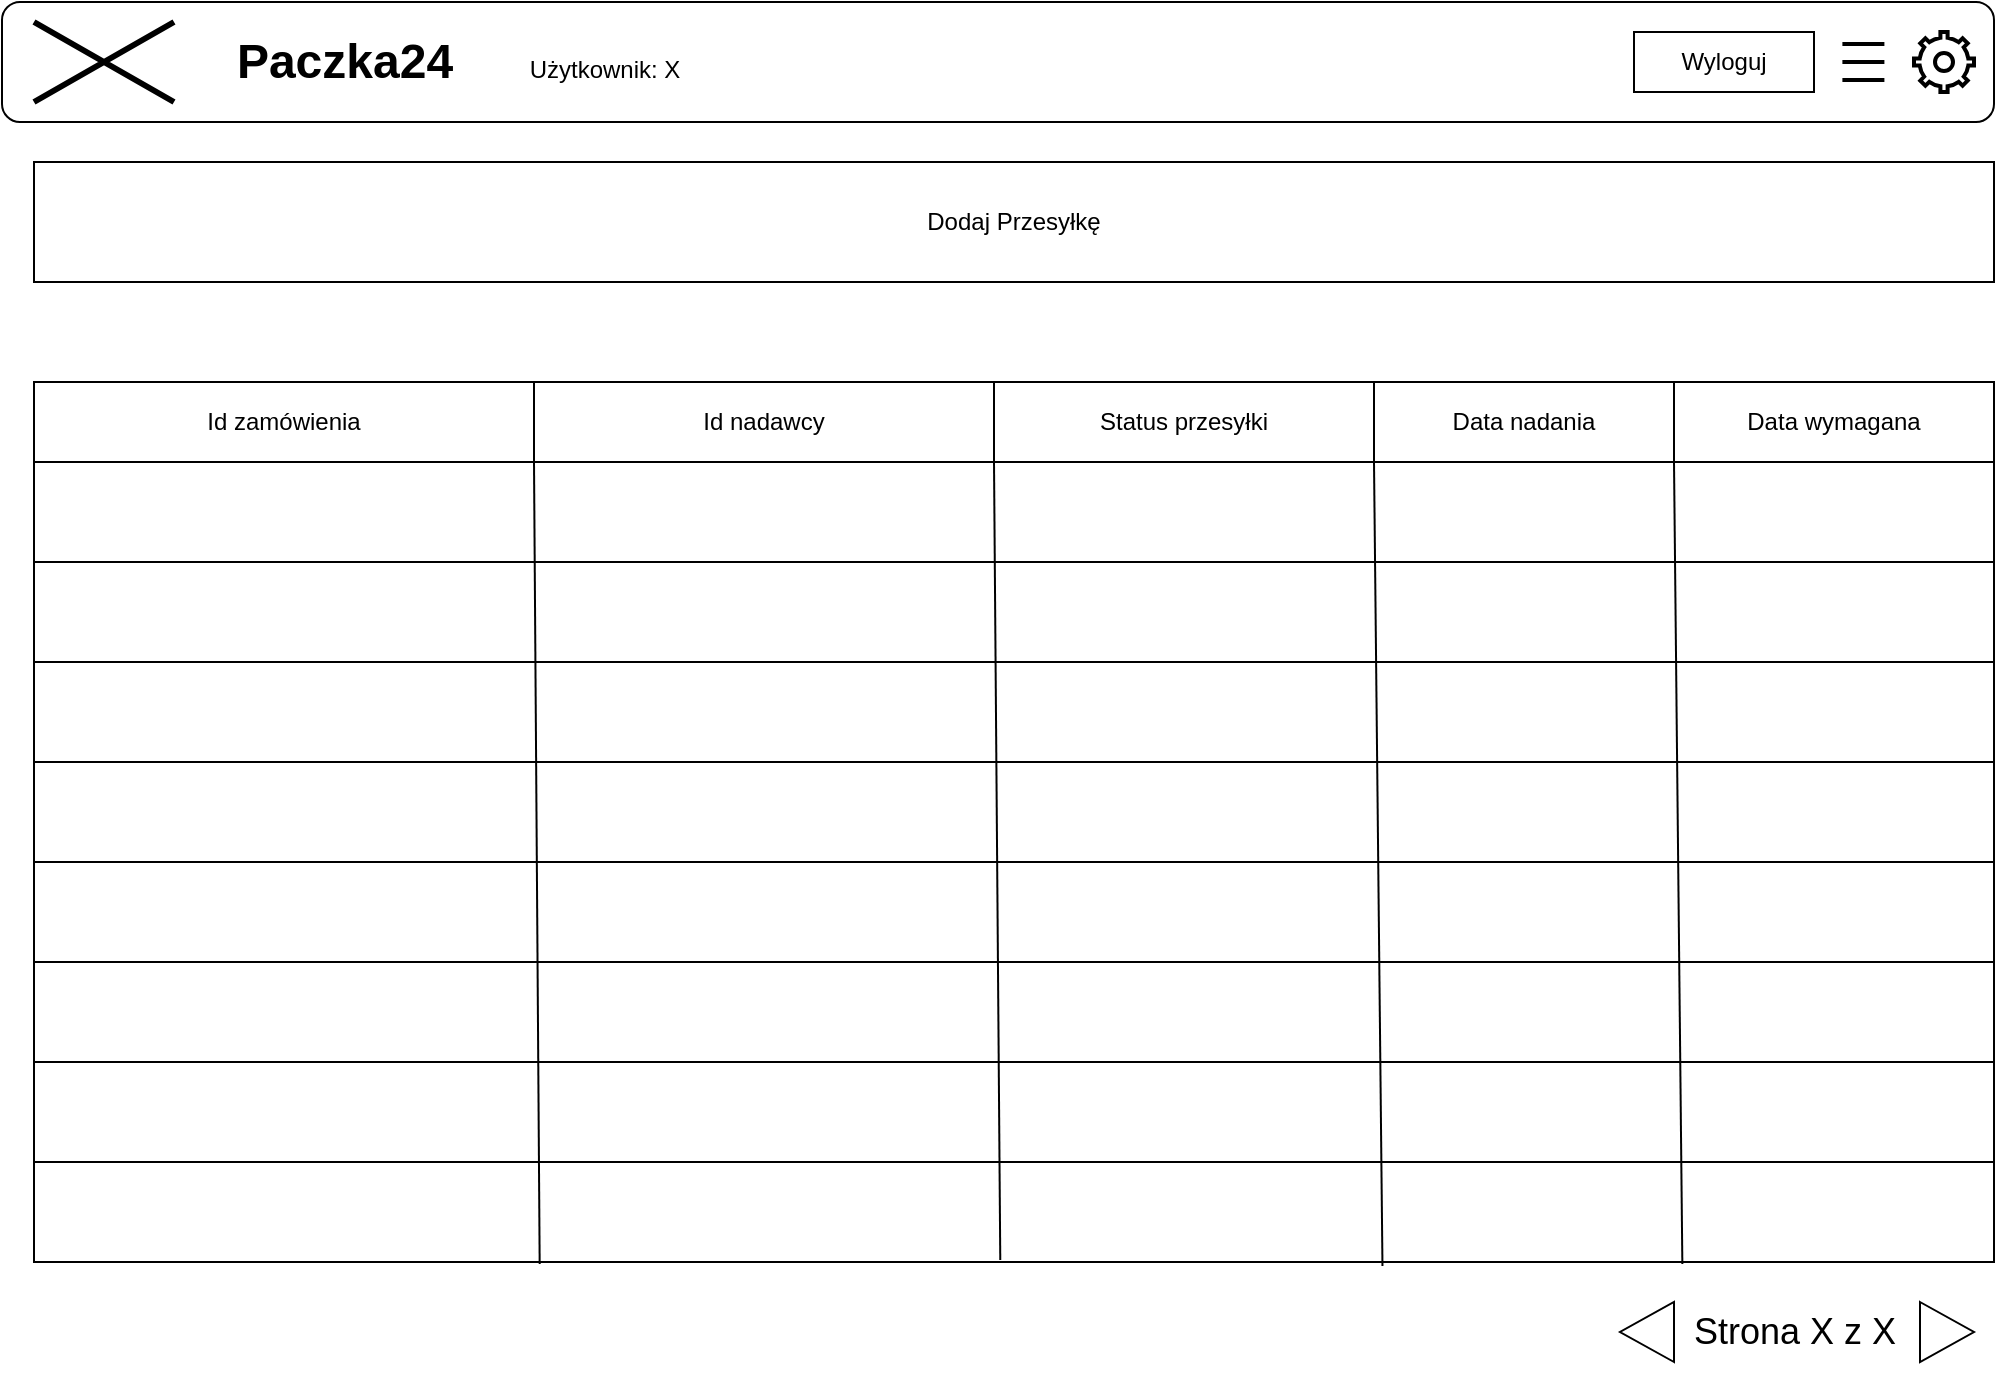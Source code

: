<mxfile version="27.0.3">
  <diagram name="Strona-1" id="an3uFhh5M49dgWedt3TN">
    <mxGraphModel dx="2022" dy="1126" grid="1" gridSize="10" guides="1" tooltips="1" connect="1" arrows="1" fold="1" page="1" pageScale="1" pageWidth="827" pageHeight="1169" math="0" shadow="0">
      <root>
        <mxCell id="0" />
        <mxCell id="1" parent="0" />
        <mxCell id="YtqjyllSpUFCj2uCaILI-1" value="" style="rounded=1;whiteSpace=wrap;html=1;" vertex="1" parent="1">
          <mxGeometry x="4" width="996" height="60" as="geometry" />
        </mxCell>
        <mxCell id="YtqjyllSpUFCj2uCaILI-2" value="" style="shape=umlDestroy;whiteSpace=wrap;html=1;strokeWidth=3;targetShapes=umlLifeline;" vertex="1" parent="1">
          <mxGeometry x="20" y="10" width="70" height="40" as="geometry" />
        </mxCell>
        <mxCell id="YtqjyllSpUFCj2uCaILI-3" value="Paczka24" style="text;html=1;align=center;verticalAlign=middle;resizable=0;points=[];autosize=1;strokeColor=none;fillColor=none;fontStyle=1;fontSize=24;" vertex="1" parent="1">
          <mxGeometry x="110" y="10" width="130" height="40" as="geometry" />
        </mxCell>
        <mxCell id="YtqjyllSpUFCj2uCaILI-4" value="" style="html=1;verticalLabelPosition=bottom;align=center;labelBackgroundColor=#ffffff;verticalAlign=top;strokeWidth=2;shadow=0;dashed=0;shape=mxgraph.ios7.icons.most_viewed;pointerEvents=1;" vertex="1" parent="1">
          <mxGeometry x="917" y="18.6" width="28.2" height="22.8" as="geometry" />
        </mxCell>
        <mxCell id="YtqjyllSpUFCj2uCaILI-5" value="Wyloguj" style="rounded=0;whiteSpace=wrap;html=1;" vertex="1" parent="1">
          <mxGeometry x="820" y="15" width="90" height="30" as="geometry" />
        </mxCell>
        <mxCell id="YtqjyllSpUFCj2uCaILI-6" value="Użytkownik: X" style="text;html=1;align=center;verticalAlign=middle;resizable=0;points=[];autosize=1;strokeColor=none;fillColor=none;" vertex="1" parent="1">
          <mxGeometry x="255" y="18.6" width="100" height="30" as="geometry" />
        </mxCell>
        <mxCell id="YtqjyllSpUFCj2uCaILI-8" value="Dodaj Przesyłkę" style="rounded=0;whiteSpace=wrap;html=1;" vertex="1" parent="1">
          <mxGeometry x="20" y="80" width="980" height="60" as="geometry" />
        </mxCell>
        <mxCell id="YtqjyllSpUFCj2uCaILI-9" value="" style="rounded=0;whiteSpace=wrap;html=1;" vertex="1" parent="1">
          <mxGeometry x="20" y="190" width="980" height="420" as="geometry" />
        </mxCell>
        <mxCell id="YtqjyllSpUFCj2uCaILI-10" value="Id zamówienia" style="rounded=0;whiteSpace=wrap;html=1;" vertex="1" parent="1">
          <mxGeometry x="20" y="190" width="250" height="40" as="geometry" />
        </mxCell>
        <mxCell id="YtqjyllSpUFCj2uCaILI-11" value="Id nadawcy" style="rounded=0;whiteSpace=wrap;html=1;" vertex="1" parent="1">
          <mxGeometry x="270" y="190" width="230" height="40" as="geometry" />
        </mxCell>
        <mxCell id="YtqjyllSpUFCj2uCaILI-12" value="Data nadania" style="rounded=0;whiteSpace=wrap;html=1;" vertex="1" parent="1">
          <mxGeometry x="690" y="190" width="150" height="40" as="geometry" />
        </mxCell>
        <mxCell id="YtqjyllSpUFCj2uCaILI-13" value="Data wymagana" style="rounded=0;whiteSpace=wrap;html=1;" vertex="1" parent="1">
          <mxGeometry x="840" y="190" width="160" height="40" as="geometry" />
        </mxCell>
        <mxCell id="YtqjyllSpUFCj2uCaILI-21" value="Status przesyłki" style="rounded=0;whiteSpace=wrap;html=1;" vertex="1" parent="1">
          <mxGeometry x="500" y="190" width="190" height="40" as="geometry" />
        </mxCell>
        <mxCell id="YtqjyllSpUFCj2uCaILI-22" value="" style="html=1;verticalLabelPosition=bottom;align=center;labelBackgroundColor=#ffffff;verticalAlign=top;strokeWidth=2;strokeColor=#000000;shadow=0;dashed=0;shape=mxgraph.ios7.icons.settings;" vertex="1" parent="1">
          <mxGeometry x="960" y="15" width="30" height="30" as="geometry" />
        </mxCell>
        <mxCell id="YtqjyllSpUFCj2uCaILI-24" value="" style="rounded=0;whiteSpace=wrap;html=1;" vertex="1" parent="1">
          <mxGeometry x="20" y="230" width="980" height="50" as="geometry" />
        </mxCell>
        <mxCell id="YtqjyllSpUFCj2uCaILI-26" value="" style="rounded=0;whiteSpace=wrap;html=1;" vertex="1" parent="1">
          <mxGeometry x="20" y="280" width="980" height="50" as="geometry" />
        </mxCell>
        <mxCell id="YtqjyllSpUFCj2uCaILI-27" value="" style="rounded=0;whiteSpace=wrap;html=1;" vertex="1" parent="1">
          <mxGeometry x="20" y="330" width="980" height="50" as="geometry" />
        </mxCell>
        <mxCell id="YtqjyllSpUFCj2uCaILI-28" value="" style="rounded=0;whiteSpace=wrap;html=1;" vertex="1" parent="1">
          <mxGeometry x="20" y="380" width="980" height="50" as="geometry" />
        </mxCell>
        <mxCell id="YtqjyllSpUFCj2uCaILI-29" value="" style="rounded=0;whiteSpace=wrap;html=1;" vertex="1" parent="1">
          <mxGeometry x="20" y="430" width="980" height="50" as="geometry" />
        </mxCell>
        <mxCell id="YtqjyllSpUFCj2uCaILI-30" value="" style="rounded=0;whiteSpace=wrap;html=1;" vertex="1" parent="1">
          <mxGeometry x="20" y="480" width="980" height="50" as="geometry" />
        </mxCell>
        <mxCell id="YtqjyllSpUFCj2uCaILI-31" value="" style="rounded=0;whiteSpace=wrap;html=1;" vertex="1" parent="1">
          <mxGeometry x="20" y="530" width="980" height="50" as="geometry" />
        </mxCell>
        <mxCell id="YtqjyllSpUFCj2uCaILI-32" value="" style="rounded=0;whiteSpace=wrap;html=1;" vertex="1" parent="1">
          <mxGeometry x="20" y="580" width="980" height="50" as="geometry" />
        </mxCell>
        <mxCell id="YtqjyllSpUFCj2uCaILI-35" value="" style="endArrow=none;html=1;rounded=0;entryX=0;entryY=1;entryDx=0;entryDy=0;exitX=0.258;exitY=1.02;exitDx=0;exitDy=0;exitPerimeter=0;" edge="1" parent="1" source="YtqjyllSpUFCj2uCaILI-32" target="YtqjyllSpUFCj2uCaILI-11">
          <mxGeometry width="50" height="50" relative="1" as="geometry">
            <mxPoint x="270" y="620" as="sourcePoint" />
            <mxPoint x="440" y="530" as="targetPoint" />
          </mxGeometry>
        </mxCell>
        <mxCell id="YtqjyllSpUFCj2uCaILI-36" value="" style="endArrow=none;html=1;rounded=0;entryX=0;entryY=1;entryDx=0;entryDy=0;exitX=0.493;exitY=0.98;exitDx=0;exitDy=0;exitPerimeter=0;" edge="1" parent="1" source="YtqjyllSpUFCj2uCaILI-32" target="YtqjyllSpUFCj2uCaILI-21">
          <mxGeometry width="50" height="50" relative="1" as="geometry">
            <mxPoint x="390" y="580" as="sourcePoint" />
            <mxPoint x="440" y="530" as="targetPoint" />
          </mxGeometry>
        </mxCell>
        <mxCell id="YtqjyllSpUFCj2uCaILI-37" value="" style="endArrow=none;html=1;rounded=0;entryX=0;entryY=1;entryDx=0;entryDy=0;exitX=0.688;exitY=1.04;exitDx=0;exitDy=0;exitPerimeter=0;" edge="1" parent="1" source="YtqjyllSpUFCj2uCaILI-32" target="YtqjyllSpUFCj2uCaILI-12">
          <mxGeometry width="50" height="50" relative="1" as="geometry">
            <mxPoint x="390" y="580" as="sourcePoint" />
            <mxPoint x="440" y="530" as="targetPoint" />
          </mxGeometry>
        </mxCell>
        <mxCell id="YtqjyllSpUFCj2uCaILI-38" value="" style="endArrow=none;html=1;rounded=0;entryX=0;entryY=1;entryDx=0;entryDy=0;exitX=0.841;exitY=1.02;exitDx=0;exitDy=0;exitPerimeter=0;" edge="1" parent="1" source="YtqjyllSpUFCj2uCaILI-32" target="YtqjyllSpUFCj2uCaILI-13">
          <mxGeometry width="50" height="50" relative="1" as="geometry">
            <mxPoint x="390" y="580" as="sourcePoint" />
            <mxPoint x="440" y="530" as="targetPoint" />
          </mxGeometry>
        </mxCell>
        <mxCell id="YtqjyllSpUFCj2uCaILI-39" value="" style="triangle;whiteSpace=wrap;html=1;" vertex="1" parent="1">
          <mxGeometry x="963" y="650" width="27" height="30" as="geometry" />
        </mxCell>
        <mxCell id="YtqjyllSpUFCj2uCaILI-40" value="" style="triangle;whiteSpace=wrap;html=1;rotation=-180;" vertex="1" parent="1">
          <mxGeometry x="813" y="650" width="27" height="30" as="geometry" />
        </mxCell>
        <mxCell id="YtqjyllSpUFCj2uCaILI-42" value="Strona X z X" style="text;html=1;align=center;verticalAlign=middle;resizable=0;points=[];autosize=1;strokeColor=none;fillColor=none;fontSize=18;" vertex="1" parent="1">
          <mxGeometry x="840" y="645" width="120" height="40" as="geometry" />
        </mxCell>
      </root>
    </mxGraphModel>
  </diagram>
</mxfile>
